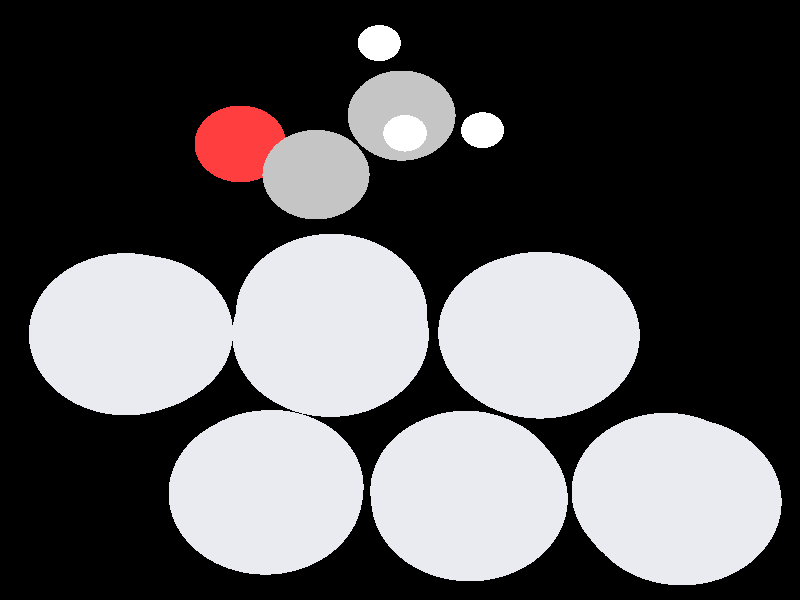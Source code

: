 #include "colors.inc"
#include "finish.inc"

global_settings {assumed_gamma 1 max_trace_level 6}
background {color White transmit 1.0}
camera {perspective
  right -9.31*x up 8.35*y
  direction 100.00*z
  location <0,0,100.00> look_at <0,0,0>}


light_source {<  2.00,   3.00,  40.00> color White
  area_light <0.70, 0, 0>, <0, 0.70, 0>, 3, 3
  adaptive 1 jitter}
// no fog
#declare simple = finish {phong 0.7}
#declare pale = finish {ambient 0.5 diffuse 0.85 roughness 0.001 specular 0.200 }
#declare intermediate = finish {ambient 0.3 diffuse 0.6 specular 0.1 roughness 0.04}
#declare vmd = finish {ambient 0.0 diffuse 0.65 phong 0.1 phong_size 40.0 specular 0.5 }
#declare jmol = finish {ambient 0.2 diffuse 0.6 specular 1 roughness 0.001 metallic}
#declare ase2 = finish {ambient 0.05 brilliance 3 diffuse 0.6 metallic specular 0.7 roughness 0.04 reflection 0.15}
#declare ase3 = finish {ambient 0.15 brilliance 2 diffuse 0.6 metallic specular 1.0 roughness 0.001 reflection 0.0}
#declare glass = finish {ambient 0.05 diffuse 0.3 specular 1.0 roughness 0.001}
#declare glass2 = finish {ambient 0.01 diffuse 0.3 specular 1.0 reflection 0.25 roughness 0.001}
#declare Rcell = 0.050;
#declare Rbond = 0.100;

#macro atom(LOC, R, COL, TRANS, FIN)
  sphere{LOC, R texture{pigment{color COL transmit TRANS} finish{FIN}}}
#end
#macro constrain(LOC, R, COL, TRANS FIN)
union{torus{R, Rcell rotate 45*z texture{pigment{color COL transmit TRANS} finish{FIN}}}
     torus{R, Rcell rotate -45*z texture{pigment{color COL transmit TRANS} finish{FIN}}}
     translate LOC}
#end

// no cell vertices
atom(< -1.62,  -2.82,  -8.49>, 1.16, rgb <0.82, 0.82, 0.88>, 0.0, ase3) // #0
atom(< -1.61,  -2.78,  -5.64>, 1.16, rgb <0.82, 0.82, 0.88>, 0.0, ase3) // #1
atom(< -1.61,  -2.77,  -2.85>, 1.16, rgb <0.82, 0.82, 0.88>, 0.0, ase3) // #2
atom(<  0.82,  -2.81,  -7.07>, 1.16, rgb <0.82, 0.82, 0.88>, 0.0, ase3) // #3
atom(<  0.80,  -2.77,  -4.24>, 1.16, rgb <0.82, 0.82, 0.88>, 0.0, ase3) // #4
atom(<  0.82,  -2.81,  -1.42>, 1.16, rgb <0.82, 0.82, 0.88>, 0.0, ase3) // #5
atom(<  3.27,  -2.82,  -5.66>, 1.16, rgb <0.82, 0.82, 0.88>, 0.0, ase3) // #6
atom(<  3.27,  -2.82,  -2.83>, 1.16, rgb <0.82, 0.82, 0.88>, 0.0, ase3) // #7
atom(<  3.28,  -2.81,   0.00>, 1.16, rgb <0.82, 0.82, 0.88>, 0.0, ase3) // #8
atom(< -3.27,  -0.49,  -8.49>, 1.16, rgb <0.82, 0.82, 0.88>, 0.0, ase3) // #9
atom(< -3.27,  -0.50,  -5.67>, 1.16, rgb <0.82, 0.82, 0.88>, 0.0, ase3) // #10
atom(< -3.28,  -0.49,  -2.82>, 1.16, rgb <0.82, 0.82, 0.88>, 0.0, ase3) // #11
atom(< -0.82,  -0.50,  -7.09>, 1.16, rgb <0.82, 0.82, 0.88>, 0.0, ase3) // #12
atom(< -0.83,  -0.20,  -4.25>, 1.16, rgb <0.82, 0.82, 0.88>, 0.0, ase3) // #13
atom(< -0.82,  -0.49,  -1.42>, 1.16, rgb <0.82, 0.82, 0.88>, 0.0, ase3) // #14
atom(<  1.63,  -0.48,  -5.66>, 1.16, rgb <0.82, 0.82, 0.88>, 0.0, ase3) // #15
atom(<  1.63,  -0.50,  -2.84>, 1.16, rgb <0.82, 0.82, 0.88>, 0.0, ase3) // #16
atom(<  1.63,  -0.49,  -0.01>, 1.16, rgb <0.82, 0.82, 0.88>, 0.0, ase3) // #17
atom(<  0.02,   2.66,  -3.65>, 0.65, rgb <0.56, 0.56, 0.56>, 0.0, ase3) // #18
atom(< -1.02,   1.82,  -4.36>, 0.65, rgb <0.56, 0.56, 0.56>, 0.0, ase3) // #19
atom(< -1.95,   2.28,  -4.98>, 0.56, rgb <1.00, 0.05, 0.05>, 0.0, ase3) // #20
atom(< -0.25,   3.71,  -3.76>, 0.26, rgb <1.00, 1.00, 1.00>, 0.0, ase3) // #21
atom(<  0.06,   2.38,  -2.60>, 0.26, rgb <1.00, 1.00, 1.00>, 0.0, ase3) // #22
atom(<  1.00,   2.46,  -4.09>, 0.26, rgb <1.00, 1.00, 1.00>, 0.0, ase3) // #23

// no constraints
